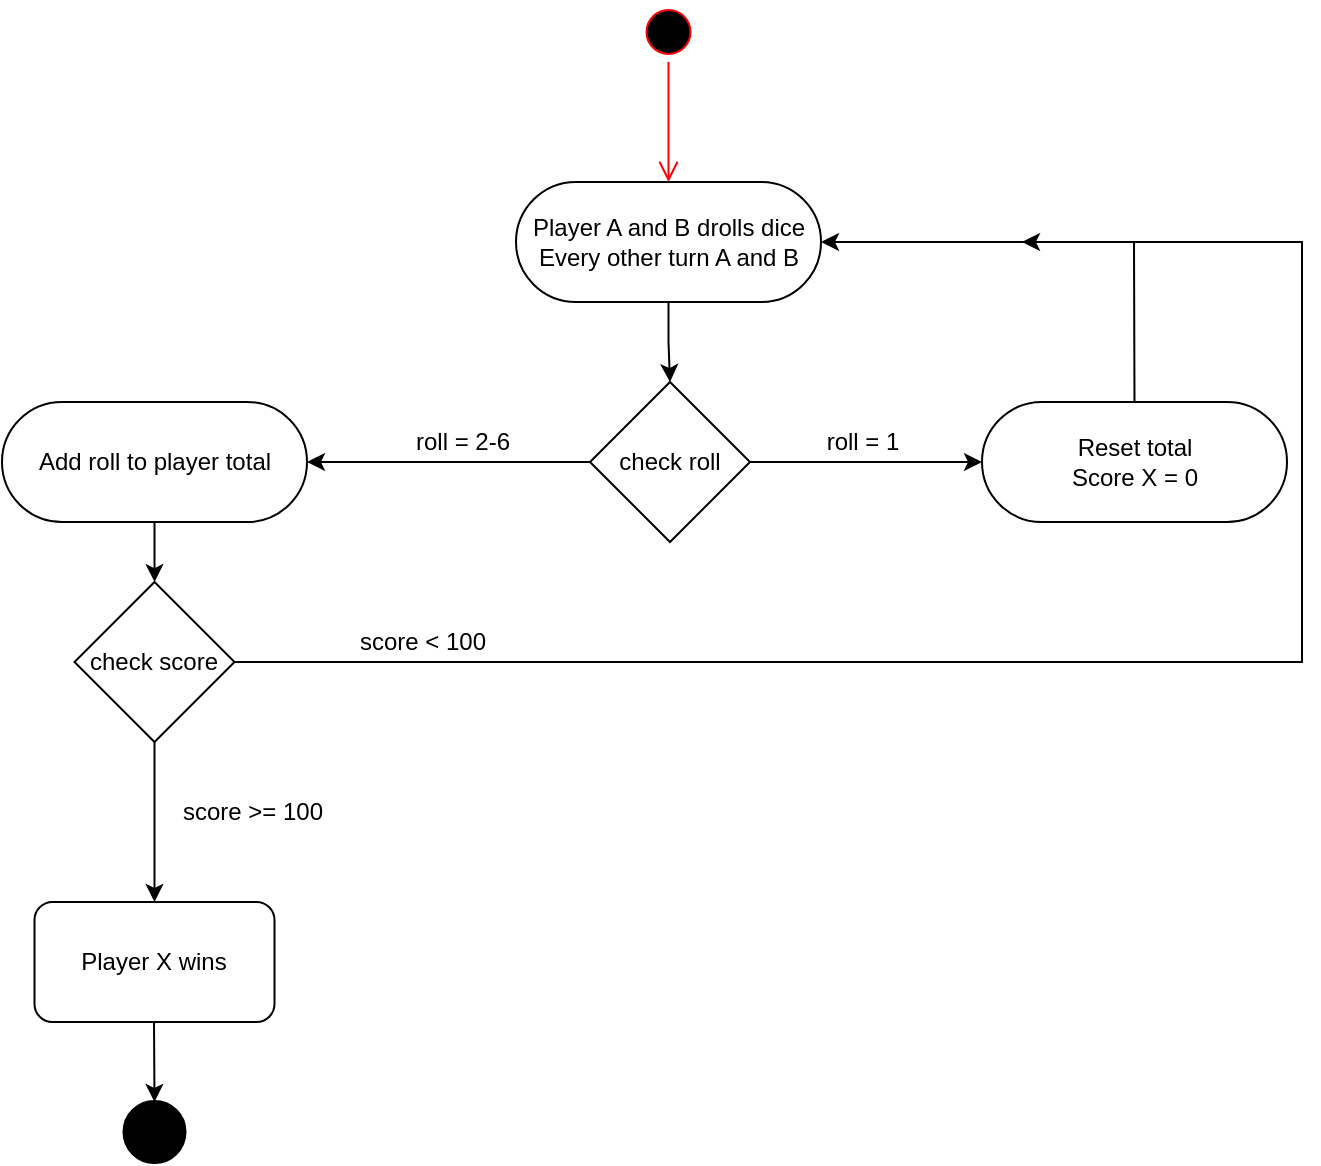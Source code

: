 <mxfile version="20.3.1" type="device"><diagram id="rz6cvw24-7G3xzQka6F6" name="Page-1"><mxGraphModel dx="702" dy="898" grid="1" gridSize="10" guides="1" tooltips="1" connect="1" arrows="1" fold="1" page="1" pageScale="1" pageWidth="827" pageHeight="1169" math="0" shadow="0"><root><mxCell id="0"/><mxCell id="1" parent="0"/><mxCell id="3csN_GvSEqFFkagfCY96-1" value="" style="strokeWidth=2;html=1;shape=mxgraph.flowchart.start_2;whiteSpace=wrap;fillColor=#000000;" vertex="1" parent="1"><mxGeometry x="141.25" y="570" width="30" height="30" as="geometry"/></mxCell><mxCell id="3csN_GvSEqFFkagfCY96-2" value="" style="endArrow=classic;html=1;rounded=0;entryX=0.5;entryY=0;entryDx=0;entryDy=0;entryPerimeter=0;" edge="1" parent="1" target="3csN_GvSEqFFkagfCY96-1"><mxGeometry width="50" height="50" relative="1" as="geometry"><mxPoint x="156" y="530" as="sourcePoint"/><mxPoint x="570" y="450" as="targetPoint"/></mxGeometry></mxCell><mxCell id="3csN_GvSEqFFkagfCY96-3" value="" style="ellipse;html=1;shape=startState;fillColor=#000000;strokeColor=#ff0000;" vertex="1" parent="1"><mxGeometry x="398.25" y="20" width="30" height="30" as="geometry"/></mxCell><mxCell id="3csN_GvSEqFFkagfCY96-4" value="" style="edgeStyle=orthogonalEdgeStyle;html=1;verticalAlign=bottom;endArrow=open;endSize=8;strokeColor=#ff0000;rounded=0;entryX=0.5;entryY=0.5;entryDx=0;entryDy=-30;entryPerimeter=0;" edge="1" parent="1" source="3csN_GvSEqFFkagfCY96-3" target="3csN_GvSEqFFkagfCY96-6"><mxGeometry relative="1" as="geometry"><mxPoint x="415" y="110" as="targetPoint"/></mxGeometry></mxCell><mxCell id="3csN_GvSEqFFkagfCY96-5" value="" style="edgeStyle=orthogonalEdgeStyle;rounded=0;orthogonalLoop=1;jettySize=auto;html=1;" edge="1" parent="1" source="3csN_GvSEqFFkagfCY96-6" target="3csN_GvSEqFFkagfCY96-8"><mxGeometry relative="1" as="geometry"/></mxCell><mxCell id="3csN_GvSEqFFkagfCY96-6" value="&lt;div&gt;Player A and B drolls dice&lt;/div&gt;&lt;div&gt;Every other turn A and B&lt;br&gt;&lt;/div&gt;" style="html=1;dashed=0;whitespace=wrap;shape=mxgraph.dfd.start;" vertex="1" parent="1"><mxGeometry x="337" y="110" width="152.5" height="60" as="geometry"/></mxCell><mxCell id="3csN_GvSEqFFkagfCY96-8" value="check roll" style="rhombus;whiteSpace=wrap;html=1;" vertex="1" parent="1"><mxGeometry x="374" y="210" width="80" height="80" as="geometry"/></mxCell><mxCell id="3csN_GvSEqFFkagfCY96-24" value="" style="edgeStyle=orthogonalEdgeStyle;rounded=0;orthogonalLoop=1;jettySize=auto;html=1;" edge="1" parent="1" source="3csN_GvSEqFFkagfCY96-9" target="3csN_GvSEqFFkagfCY96-23"><mxGeometry relative="1" as="geometry"/></mxCell><mxCell id="3csN_GvSEqFFkagfCY96-9" value="&lt;div&gt;Add roll to player total&lt;/div&gt;" style="html=1;dashed=0;whitespace=wrap;shape=mxgraph.dfd.start;" vertex="1" parent="1"><mxGeometry x="80" y="220" width="152.5" height="60" as="geometry"/></mxCell><mxCell id="3csN_GvSEqFFkagfCY96-10" value="" style="endArrow=classic;html=1;rounded=0;entryX=1;entryY=0.5;entryDx=0;entryDy=0;entryPerimeter=0;exitX=0;exitY=0.5;exitDx=0;exitDy=0;" edge="1" parent="1" source="3csN_GvSEqFFkagfCY96-8" target="3csN_GvSEqFFkagfCY96-9"><mxGeometry width="50" height="50" relative="1" as="geometry"><mxPoint x="270" y="390" as="sourcePoint"/><mxPoint x="220" y="350" as="targetPoint"/></mxGeometry></mxCell><mxCell id="3csN_GvSEqFFkagfCY96-11" value="roll = 2-6" style="text;html=1;align=center;verticalAlign=middle;resizable=0;points=[];autosize=1;strokeColor=none;fillColor=none;" vertex="1" parent="1"><mxGeometry x="275" y="225" width="70" height="30" as="geometry"/></mxCell><mxCell id="3csN_GvSEqFFkagfCY96-12" value="Reset total&lt;br&gt;Score X = 0" style="html=1;dashed=0;whitespace=wrap;shape=mxgraph.dfd.start;" vertex="1" parent="1"><mxGeometry x="570" y="220" width="152.5" height="60" as="geometry"/></mxCell><mxCell id="3csN_GvSEqFFkagfCY96-13" value="" style="endArrow=classic;html=1;rounded=0;entryX=0;entryY=0.5;entryDx=0;entryDy=0;entryPerimeter=0;exitX=1;exitY=0.5;exitDx=0;exitDy=0;" edge="1" parent="1" source="3csN_GvSEqFFkagfCY96-8" target="3csN_GvSEqFFkagfCY96-12"><mxGeometry width="50" height="50" relative="1" as="geometry"><mxPoint x="581.5" y="360" as="sourcePoint"/><mxPoint x="440" y="360" as="targetPoint"/></mxGeometry></mxCell><mxCell id="3csN_GvSEqFFkagfCY96-14" value="roll = 1" style="text;html=1;align=center;verticalAlign=middle;resizable=0;points=[];autosize=1;strokeColor=none;fillColor=none;" vertex="1" parent="1"><mxGeometry x="480" y="225" width="60" height="30" as="geometry"/></mxCell><mxCell id="3csN_GvSEqFFkagfCY96-15" value="" style="endArrow=classic;html=1;rounded=0;entryX=1;entryY=0.5;entryDx=0;entryDy=0;entryPerimeter=0;exitX=0.5;exitY=0.5;exitDx=0;exitDy=-30;exitPerimeter=0;" edge="1" parent="1" source="3csN_GvSEqFFkagfCY96-12" target="3csN_GvSEqFFkagfCY96-6"><mxGeometry width="50" height="50" relative="1" as="geometry"><mxPoint x="340" y="400" as="sourcePoint"/><mxPoint x="390" y="350" as="targetPoint"/><Array as="points"><mxPoint x="646" y="140"/></Array></mxGeometry></mxCell><mxCell id="3csN_GvSEqFFkagfCY96-26" value="" style="edgeStyle=orthogonalEdgeStyle;rounded=0;orthogonalLoop=1;jettySize=auto;html=1;" edge="1" parent="1" source="3csN_GvSEqFFkagfCY96-23" target="3csN_GvSEqFFkagfCY96-25"><mxGeometry relative="1" as="geometry"/></mxCell><mxCell id="3csN_GvSEqFFkagfCY96-23" value="check score" style="rhombus;whiteSpace=wrap;html=1;" vertex="1" parent="1"><mxGeometry x="116.25" y="310" width="80" height="80" as="geometry"/></mxCell><mxCell id="3csN_GvSEqFFkagfCY96-25" value="Player X wins" style="rounded=1;whiteSpace=wrap;html=1;" vertex="1" parent="1"><mxGeometry x="96.25" y="470" width="120" height="60" as="geometry"/></mxCell><mxCell id="3csN_GvSEqFFkagfCY96-27" value="score &amp;gt;= 100" style="text;html=1;align=center;verticalAlign=middle;resizable=0;points=[];autosize=1;strokeColor=none;fillColor=none;" vertex="1" parent="1"><mxGeometry x="160" y="410" width="90" height="30" as="geometry"/></mxCell><mxCell id="3csN_GvSEqFFkagfCY96-28" value="" style="endArrow=classic;html=1;rounded=0;exitX=1;exitY=0.5;exitDx=0;exitDy=0;" edge="1" parent="1" source="3csN_GvSEqFFkagfCY96-23"><mxGeometry width="50" height="50" relative="1" as="geometry"><mxPoint x="400" y="490" as="sourcePoint"/><mxPoint x="590" y="140" as="targetPoint"/><Array as="points"><mxPoint x="730" y="350"/><mxPoint x="730" y="140"/></Array></mxGeometry></mxCell><mxCell id="3csN_GvSEqFFkagfCY96-29" value="score &amp;lt; 100" style="text;html=1;align=center;verticalAlign=middle;resizable=0;points=[];autosize=1;strokeColor=none;fillColor=none;" vertex="1" parent="1"><mxGeometry x="245" y="325" width="90" height="30" as="geometry"/></mxCell></root></mxGraphModel></diagram></mxfile>